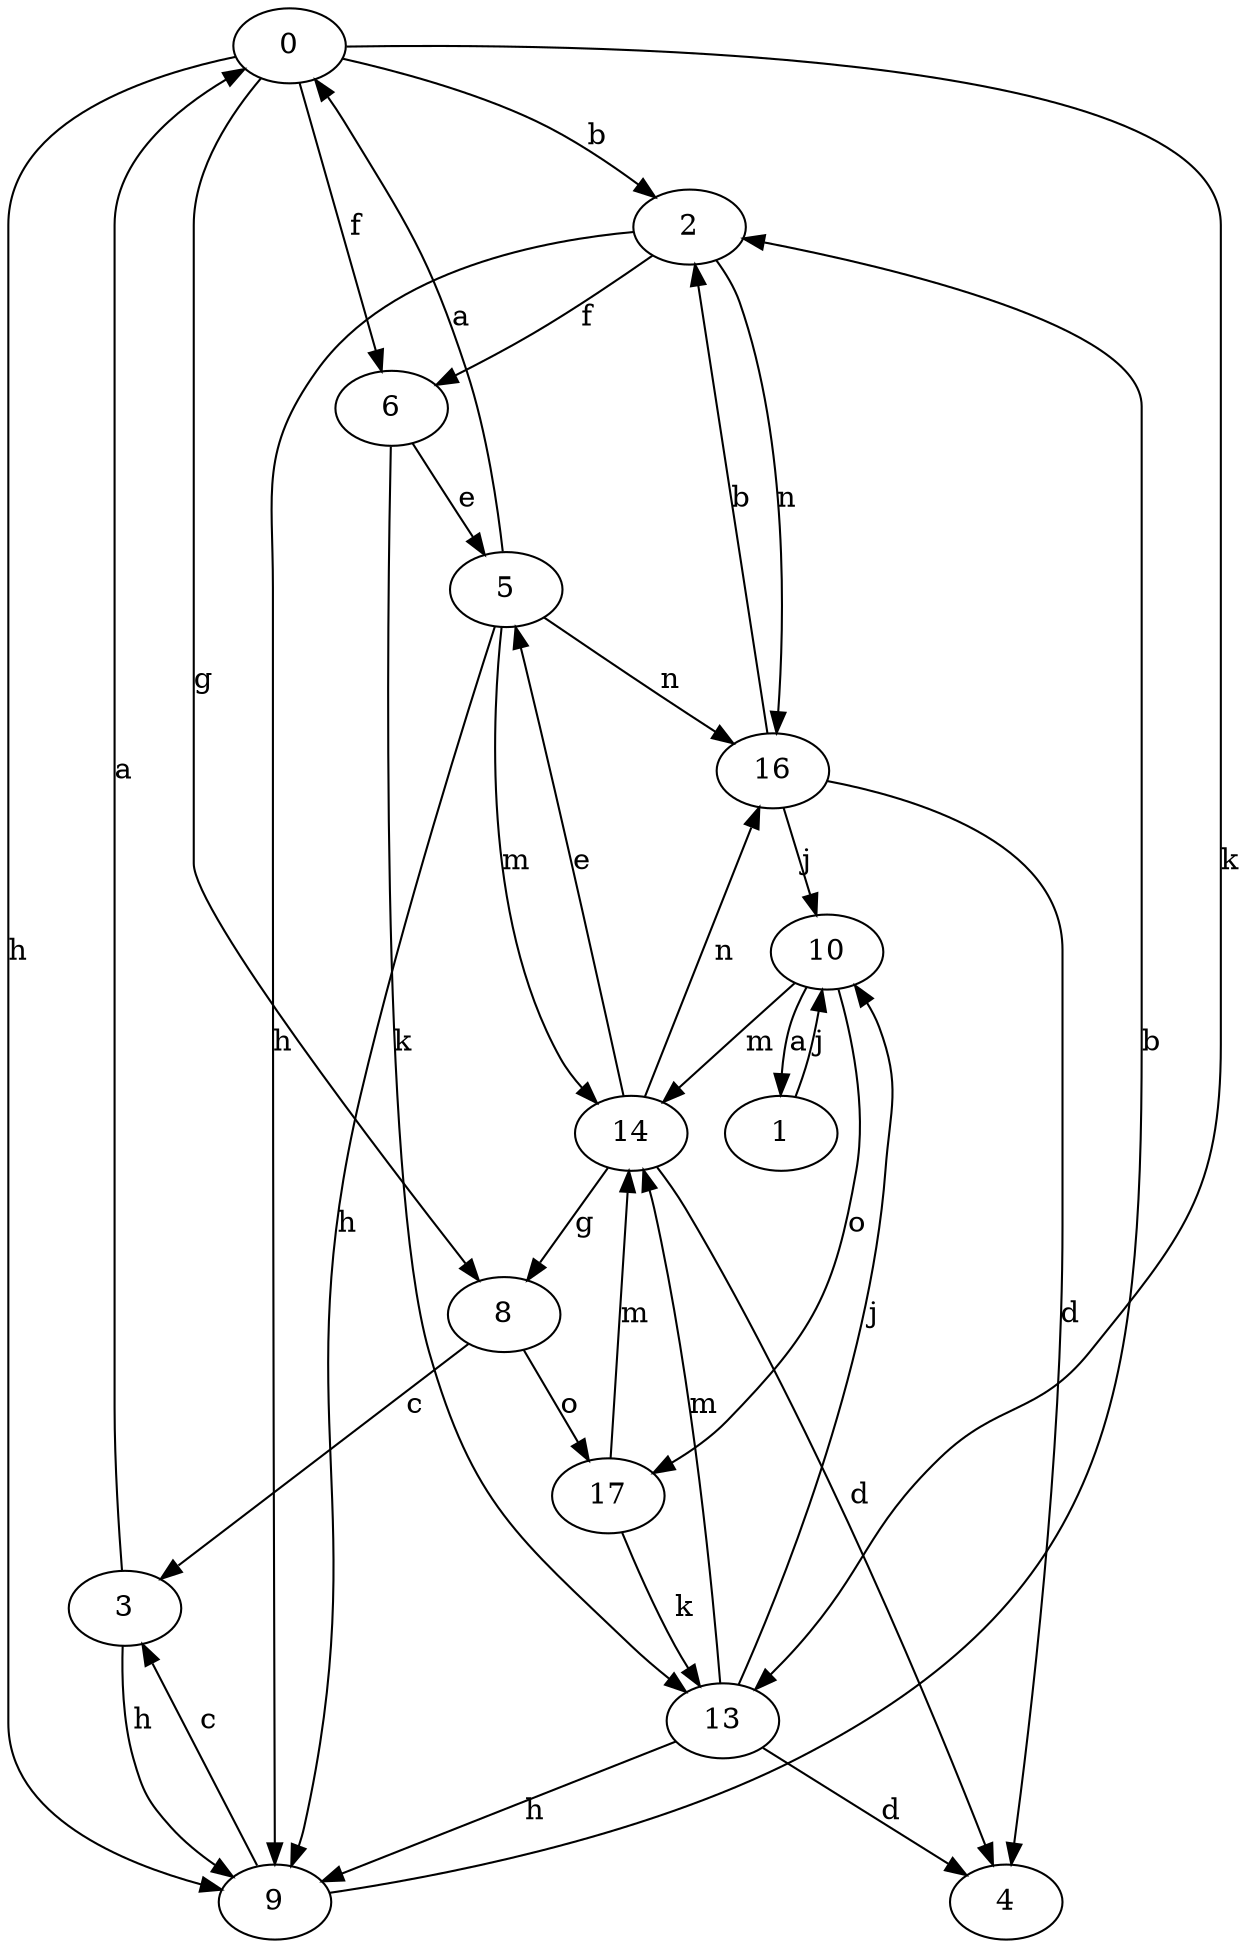 strict digraph  {
0;
1;
2;
3;
4;
5;
6;
8;
9;
10;
13;
14;
16;
17;
0 -> 2  [label=b];
0 -> 6  [label=f];
0 -> 8  [label=g];
0 -> 9  [label=h];
0 -> 13  [label=k];
1 -> 10  [label=j];
2 -> 6  [label=f];
2 -> 9  [label=h];
2 -> 16  [label=n];
3 -> 0  [label=a];
3 -> 9  [label=h];
5 -> 0  [label=a];
5 -> 9  [label=h];
5 -> 14  [label=m];
5 -> 16  [label=n];
6 -> 5  [label=e];
6 -> 13  [label=k];
8 -> 3  [label=c];
8 -> 17  [label=o];
9 -> 2  [label=b];
9 -> 3  [label=c];
10 -> 1  [label=a];
10 -> 14  [label=m];
10 -> 17  [label=o];
13 -> 4  [label=d];
13 -> 9  [label=h];
13 -> 10  [label=j];
13 -> 14  [label=m];
14 -> 4  [label=d];
14 -> 5  [label=e];
14 -> 8  [label=g];
14 -> 16  [label=n];
16 -> 2  [label=b];
16 -> 4  [label=d];
16 -> 10  [label=j];
17 -> 13  [label=k];
17 -> 14  [label=m];
}
